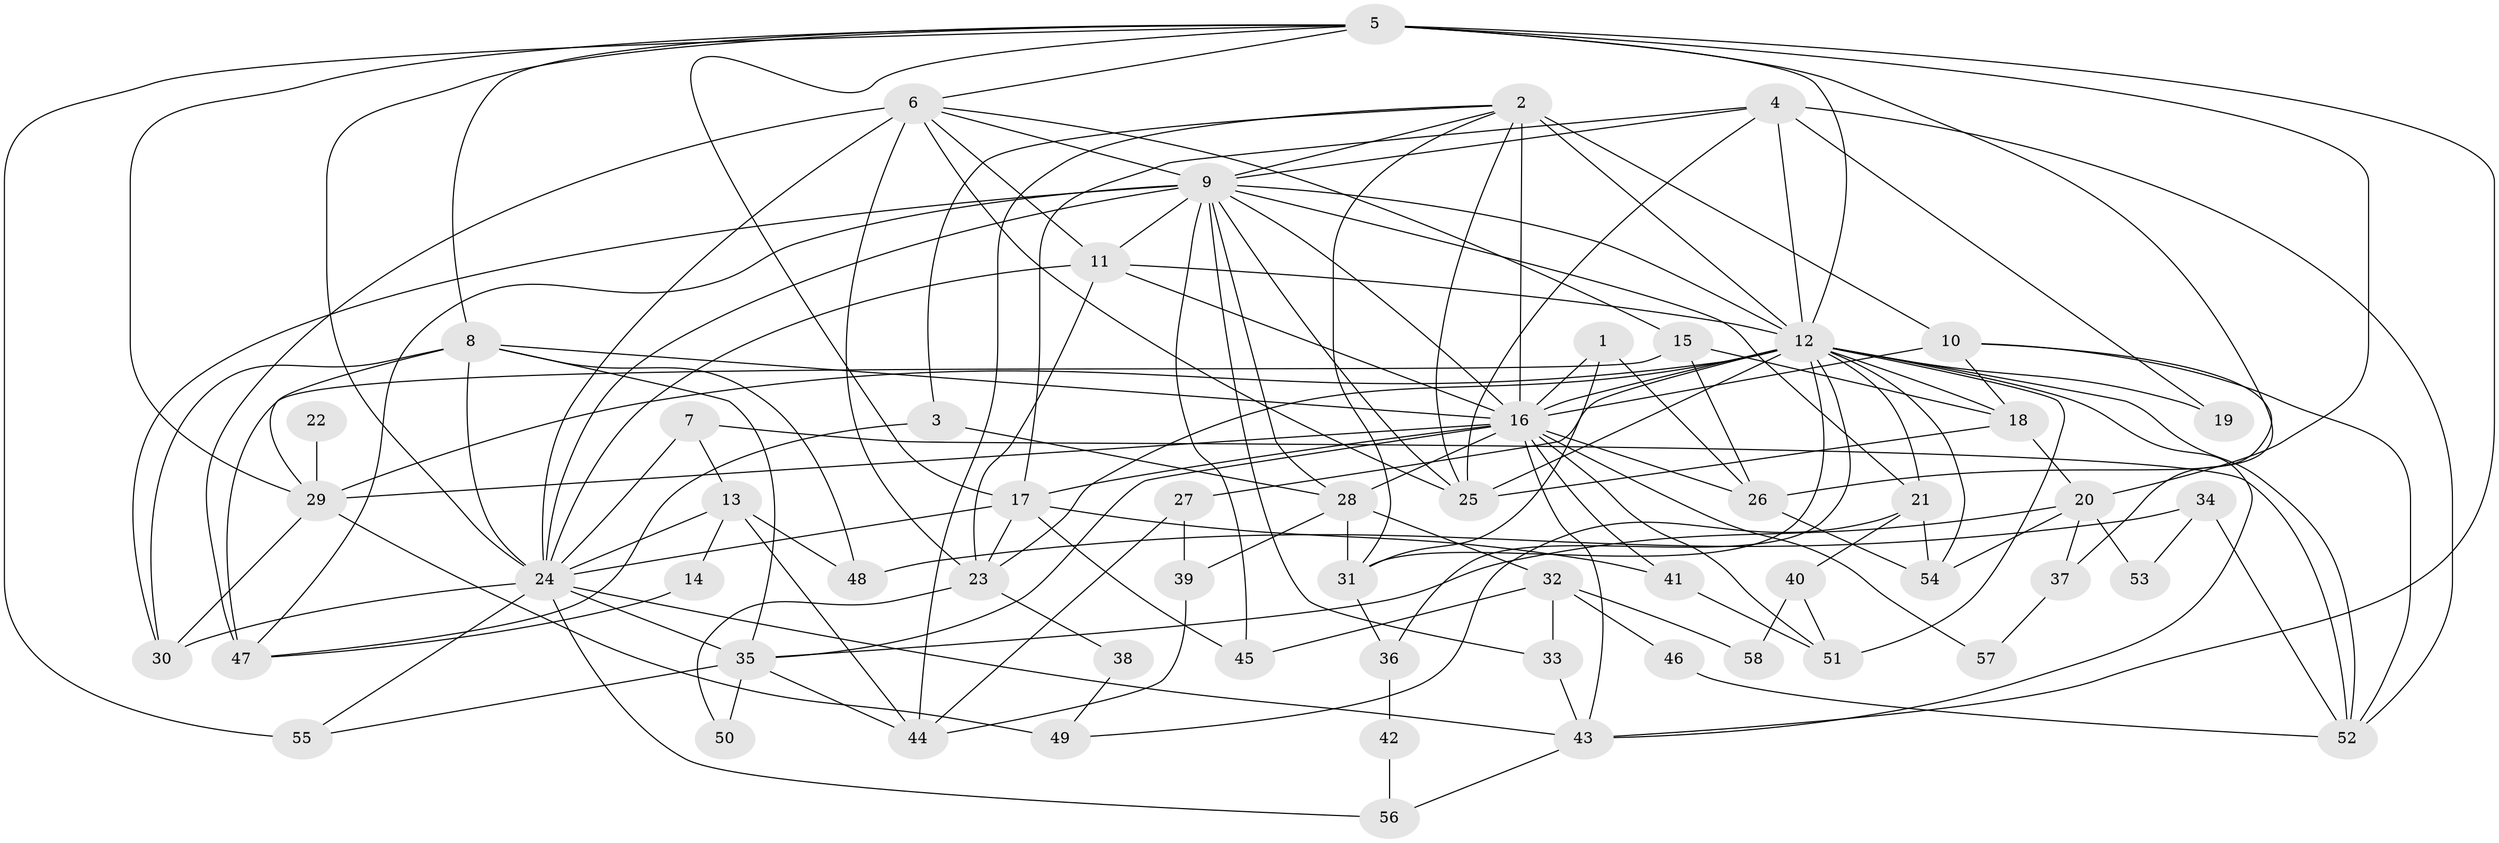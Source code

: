 // original degree distribution, {3: 0.3017241379310345, 4: 0.21551724137931033, 5: 0.19827586206896552, 8: 0.017241379310344827, 6: 0.07758620689655173, 2: 0.13793103448275862, 7: 0.05172413793103448}
// Generated by graph-tools (version 1.1) at 2025/50/03/04/25 22:50:51]
// undirected, 58 vertices, 146 edges
graph export_dot {
  node [color=gray90,style=filled];
  1;
  2;
  3;
  4;
  5;
  6;
  7;
  8;
  9;
  10;
  11;
  12;
  13;
  14;
  15;
  16;
  17;
  18;
  19;
  20;
  21;
  22;
  23;
  24;
  25;
  26;
  27;
  28;
  29;
  30;
  31;
  32;
  33;
  34;
  35;
  36;
  37;
  38;
  39;
  40;
  41;
  42;
  43;
  44;
  45;
  46;
  47;
  48;
  49;
  50;
  51;
  52;
  53;
  54;
  55;
  56;
  57;
  58;
  1 -- 16 [weight=1.0];
  1 -- 26 [weight=1.0];
  1 -- 31 [weight=1.0];
  2 -- 3 [weight=1.0];
  2 -- 9 [weight=1.0];
  2 -- 10 [weight=2.0];
  2 -- 12 [weight=2.0];
  2 -- 16 [weight=1.0];
  2 -- 25 [weight=1.0];
  2 -- 31 [weight=1.0];
  2 -- 44 [weight=1.0];
  3 -- 28 [weight=1.0];
  3 -- 47 [weight=1.0];
  4 -- 9 [weight=1.0];
  4 -- 12 [weight=2.0];
  4 -- 17 [weight=1.0];
  4 -- 19 [weight=1.0];
  4 -- 25 [weight=1.0];
  4 -- 52 [weight=1.0];
  5 -- 6 [weight=1.0];
  5 -- 8 [weight=2.0];
  5 -- 12 [weight=3.0];
  5 -- 17 [weight=1.0];
  5 -- 20 [weight=2.0];
  5 -- 24 [weight=1.0];
  5 -- 26 [weight=1.0];
  5 -- 29 [weight=1.0];
  5 -- 43 [weight=1.0];
  5 -- 55 [weight=1.0];
  6 -- 9 [weight=2.0];
  6 -- 11 [weight=1.0];
  6 -- 15 [weight=1.0];
  6 -- 23 [weight=1.0];
  6 -- 24 [weight=1.0];
  6 -- 25 [weight=1.0];
  6 -- 47 [weight=1.0];
  7 -- 13 [weight=1.0];
  7 -- 24 [weight=1.0];
  7 -- 52 [weight=1.0];
  8 -- 16 [weight=1.0];
  8 -- 24 [weight=3.0];
  8 -- 29 [weight=1.0];
  8 -- 30 [weight=2.0];
  8 -- 35 [weight=1.0];
  8 -- 48 [weight=1.0];
  9 -- 11 [weight=1.0];
  9 -- 12 [weight=1.0];
  9 -- 16 [weight=2.0];
  9 -- 21 [weight=1.0];
  9 -- 24 [weight=3.0];
  9 -- 25 [weight=1.0];
  9 -- 28 [weight=2.0];
  9 -- 30 [weight=1.0];
  9 -- 33 [weight=1.0];
  9 -- 45 [weight=1.0];
  9 -- 47 [weight=1.0];
  10 -- 16 [weight=1.0];
  10 -- 18 [weight=1.0];
  10 -- 37 [weight=1.0];
  10 -- 52 [weight=1.0];
  11 -- 12 [weight=1.0];
  11 -- 16 [weight=1.0];
  11 -- 23 [weight=1.0];
  11 -- 24 [weight=2.0];
  12 -- 16 [weight=3.0];
  12 -- 18 [weight=1.0];
  12 -- 19 [weight=1.0];
  12 -- 21 [weight=1.0];
  12 -- 23 [weight=1.0];
  12 -- 25 [weight=2.0];
  12 -- 27 [weight=1.0];
  12 -- 29 [weight=2.0];
  12 -- 31 [weight=1.0];
  12 -- 36 [weight=1.0];
  12 -- 43 [weight=1.0];
  12 -- 51 [weight=1.0];
  12 -- 52 [weight=1.0];
  12 -- 54 [weight=1.0];
  13 -- 14 [weight=1.0];
  13 -- 24 [weight=1.0];
  13 -- 44 [weight=1.0];
  13 -- 48 [weight=1.0];
  14 -- 47 [weight=1.0];
  15 -- 18 [weight=1.0];
  15 -- 26 [weight=1.0];
  15 -- 47 [weight=1.0];
  16 -- 17 [weight=1.0];
  16 -- 26 [weight=1.0];
  16 -- 28 [weight=1.0];
  16 -- 29 [weight=2.0];
  16 -- 35 [weight=1.0];
  16 -- 41 [weight=1.0];
  16 -- 43 [weight=1.0];
  16 -- 51 [weight=1.0];
  16 -- 57 [weight=1.0];
  17 -- 23 [weight=1.0];
  17 -- 24 [weight=1.0];
  17 -- 41 [weight=1.0];
  17 -- 45 [weight=1.0];
  18 -- 20 [weight=1.0];
  18 -- 25 [weight=1.0];
  20 -- 35 [weight=1.0];
  20 -- 37 [weight=2.0];
  20 -- 53 [weight=1.0];
  20 -- 54 [weight=1.0];
  21 -- 40 [weight=1.0];
  21 -- 49 [weight=1.0];
  21 -- 54 [weight=1.0];
  22 -- 29 [weight=2.0];
  23 -- 38 [weight=1.0];
  23 -- 50 [weight=1.0];
  24 -- 30 [weight=1.0];
  24 -- 35 [weight=1.0];
  24 -- 43 [weight=1.0];
  24 -- 55 [weight=1.0];
  24 -- 56 [weight=1.0];
  26 -- 54 [weight=1.0];
  27 -- 39 [weight=1.0];
  27 -- 44 [weight=1.0];
  28 -- 31 [weight=1.0];
  28 -- 32 [weight=1.0];
  28 -- 39 [weight=1.0];
  29 -- 30 [weight=1.0];
  29 -- 49 [weight=2.0];
  31 -- 36 [weight=1.0];
  32 -- 33 [weight=1.0];
  32 -- 45 [weight=1.0];
  32 -- 46 [weight=1.0];
  32 -- 58 [weight=1.0];
  33 -- 43 [weight=1.0];
  34 -- 48 [weight=1.0];
  34 -- 52 [weight=1.0];
  34 -- 53 [weight=1.0];
  35 -- 44 [weight=1.0];
  35 -- 50 [weight=1.0];
  35 -- 55 [weight=1.0];
  36 -- 42 [weight=1.0];
  37 -- 57 [weight=1.0];
  38 -- 49 [weight=1.0];
  39 -- 44 [weight=1.0];
  40 -- 51 [weight=1.0];
  40 -- 58 [weight=1.0];
  41 -- 51 [weight=1.0];
  42 -- 56 [weight=1.0];
  43 -- 56 [weight=1.0];
  46 -- 52 [weight=1.0];
}
